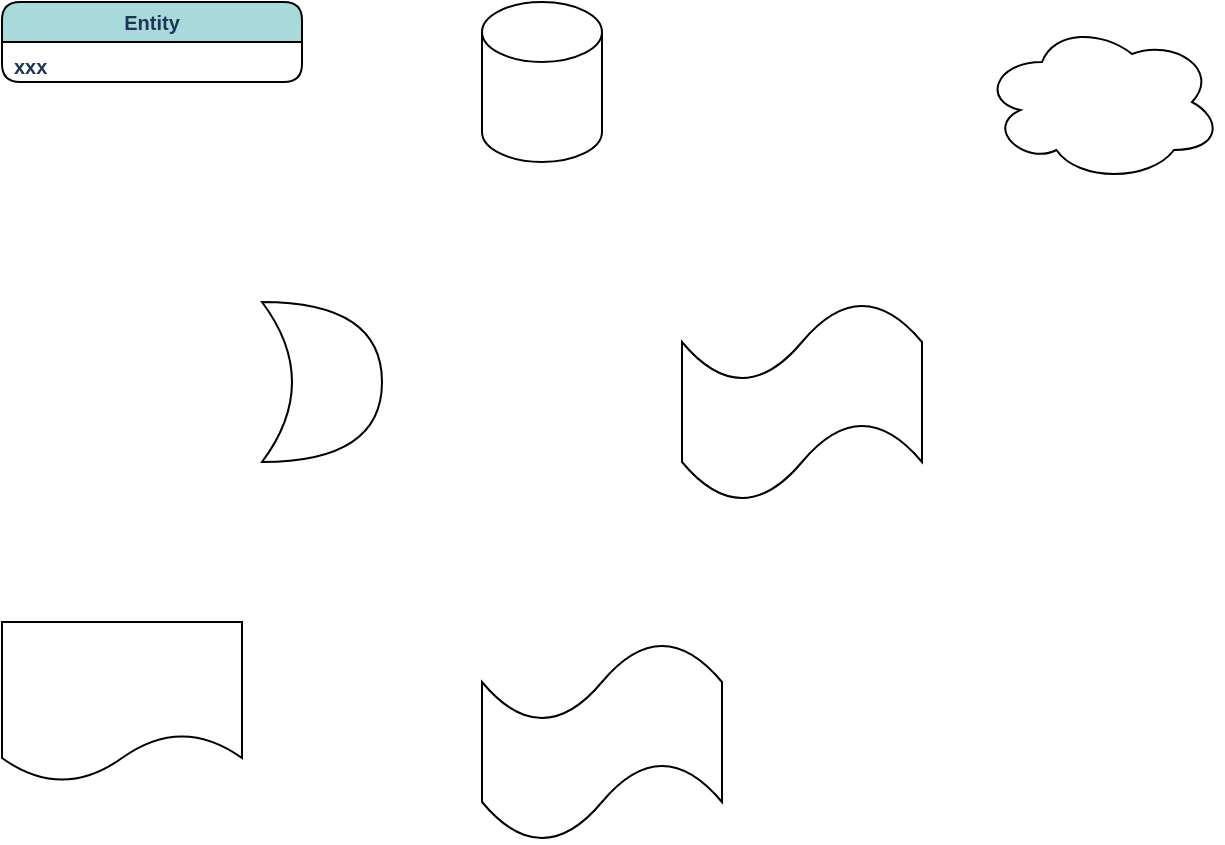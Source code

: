 <mxfile version="18.0.7" type="github">
  <diagram id="HGY5p40dpCj6Ilmdr5W0" name="第 1 页">
    <mxGraphModel dx="1550" dy="851" grid="1" gridSize="10" guides="1" tooltips="1" connect="1" arrows="1" fold="1" page="1" pageScale="1" pageWidth="827" pageHeight="1169" math="0" shadow="0">
      <root>
        <mxCell id="0" />
        <mxCell id="1" parent="0" />
        <mxCell id="YXY1S4yLQl2Z7X27-1y_-1" value="Entity" style="swimlane;childLayout=stackLayout;horizontal=1;startSize=20;horizontalStack=0;fontSize=10;fontStyle=1;strokeWidth=1;resizeParent=0;resizeLast=1;shadow=0;dashed=0;align=center;sketch=0;fontColor=#1D3557;fillColor=#A8DADC;swimlaneFillColor=default;rounded=1;glass=0;spacing=2;" parent="1" vertex="1">
          <mxGeometry x="110" y="140" width="150" height="40" as="geometry" />
        </mxCell>
        <mxCell id="YXY1S4yLQl2Z7X27-1y_-2" value="xxx" style="align=left;strokeColor=none;fillColor=none;spacingLeft=4;fontSize=10;verticalAlign=top;resizable=0;rotatable=0;part=1;sketch=0;fontColor=#1D3557;rounded=1;fontStyle=1" parent="YXY1S4yLQl2Z7X27-1y_-1" vertex="1">
          <mxGeometry y="20" width="150" height="20" as="geometry" />
        </mxCell>
        <mxCell id="YXY1S4yLQl2Z7X27-1y_-4" value="" style="shape=cylinder3;whiteSpace=wrap;html=1;boundedLbl=1;backgroundOutline=1;size=15;" parent="1" vertex="1">
          <mxGeometry x="350" y="140" width="60" height="80" as="geometry" />
        </mxCell>
        <mxCell id="YXY1S4yLQl2Z7X27-1y_-5" value="" style="ellipse;shape=cloud;whiteSpace=wrap;html=1;" parent="1" vertex="1">
          <mxGeometry x="600" y="150" width="120" height="80" as="geometry" />
        </mxCell>
        <mxCell id="YXY1S4yLQl2Z7X27-1y_-6" value="" style="shape=xor;whiteSpace=wrap;html=1;" parent="1" vertex="1">
          <mxGeometry x="240" y="290" width="60" height="80" as="geometry" />
        </mxCell>
        <mxCell id="YXY1S4yLQl2Z7X27-1y_-7" value="" style="shape=tape;whiteSpace=wrap;html=1;" parent="1" vertex="1">
          <mxGeometry x="450" y="290" width="120" height="100" as="geometry" />
        </mxCell>
        <mxCell id="JSOpVChaA4LmyA-XEy1m-1" value="" style="shape=tape;whiteSpace=wrap;html=1;" vertex="1" parent="1">
          <mxGeometry x="350" y="460" width="120" height="100" as="geometry" />
        </mxCell>
        <mxCell id="YXY1S4yLQl2Z7X27-1y_-8" value="" style="shape=document;whiteSpace=wrap;html=1;boundedLbl=1;" vertex="1" parent="1">
          <mxGeometry x="110" y="450" width="120" height="80" as="geometry" />
        </mxCell>
      </root>
    </mxGraphModel>
  </diagram>
</mxfile>
